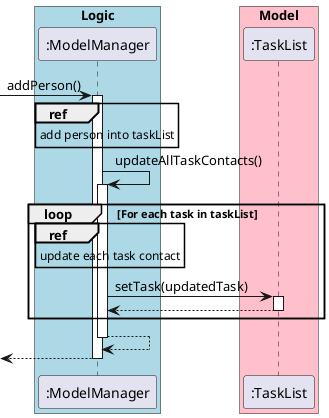 @startuml
autoactivate on
box "Logic" #LightBlue
participant ":ModelManager" as MM
end box
box "Model" #Pink
participant ":TaskList" as taskList
end box

[-> MM : addPerson()

ref over MM
    add person into taskList
end Ref

MM -> MM : updateAllTaskContacts()
loop For each task in taskList
    ref over MM
        update each task contact
    end ref
    MM -> taskList : setTask(updatedTask)
    return
end

return
return
@enduml